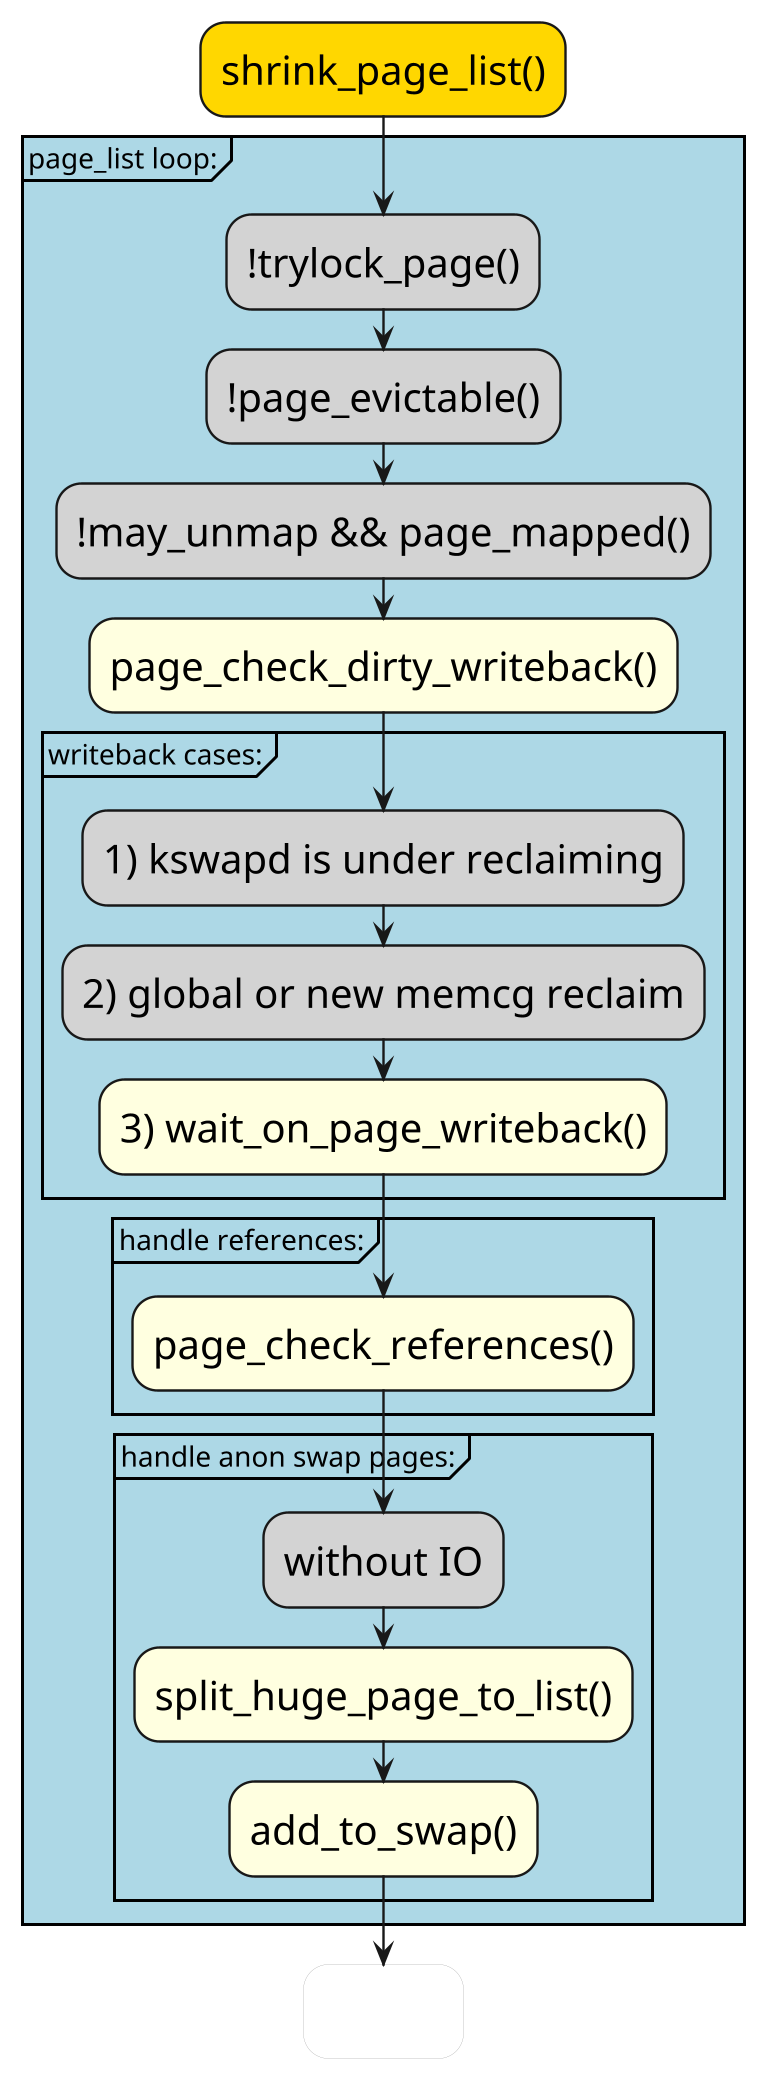 @startuml

skinparam ComponentStyle rectangle
hide stereotype
scale 2/1

skinparam Activity {
    FontSize 20
    FontColor black
    RoundCorner 10
    BorderThickness 1.2
    BackgroundColor transparent
    BorderThickness<<text>> 0
    BackgroundColor<<text>> transparent
    FontColor<<box>> transparent
}

skinparam ActivityFontColor<<hide>> transparent
skinparam ActivityBorderThickness<<hide>> 0

skinparam Note {
    FontSize 16
    FontColor black
    RoundCorner 10
    BorderThickness 0
    BackgroundColor transparent
    BorderThickness<<text>> 0
    BackgroundColor<<text>> transparent
    FontColor<<box>> transparent
}


skinparam Arrow {
    FontSize 16
    FontColor black
    RoundCorner 10
    BorderThickness 1.2
    BackgroundColor transparent
    BorderThickness<<text>> 0
    BackgroundColor<<text>> transparent
    FontColor<<box>> transparent
}

' start here
#Gold:shrink_page_list();
group #LightBlue "page_list loop:" {
	#LightGrey:!trylock_page();
	#LightGrey:!page_evictable();
	#LightGrey:!may_unmap && page_mapped();
	#LightYellow:page_check_dirty_writeback();
	group #LightBlue "writeback cases:" {
		#LightGrey:1) kswapd is under reclaiming;
		#LightGrey:2) global or new memcg reclaim;
		#LightYellow:3) wait_on_page_writeback();
	}
	group #LightBlue "handle references:" {
		#LightYellow:page_check_references();
	}
	group #LightBlue "handle anon swap pages:" {
		#LightGrey:without IO;
		#LightYellow:split_huge_page_to_list();
		#LightYellow:add_to_swap();
	}
}
:return;<<hide>>

@enduml
